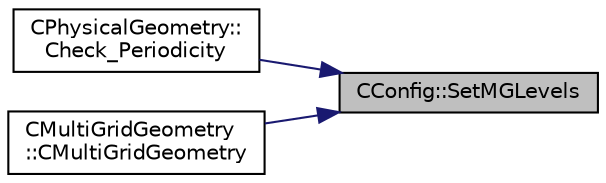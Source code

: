 digraph "CConfig::SetMGLevels"
{
 // LATEX_PDF_SIZE
  edge [fontname="Helvetica",fontsize="10",labelfontname="Helvetica",labelfontsize="10"];
  node [fontname="Helvetica",fontsize="10",shape=record];
  rankdir="RL";
  Node1 [label="CConfig::SetMGLevels",height=0.2,width=0.4,color="black", fillcolor="grey75", style="filled", fontcolor="black",tooltip="Set the number of multigrid levels."];
  Node1 -> Node2 [dir="back",color="midnightblue",fontsize="10",style="solid",fontname="Helvetica"];
  Node2 [label="CPhysicalGeometry::\lCheck_Periodicity",height=0.2,width=0.4,color="black", fillcolor="white", style="filled",URL="$classCPhysicalGeometry.html#aefb49eb19a8516eac711b7fd0214ae74",tooltip="Check the mesh for periodicity and deactivate multigrid if periodicity is found."];
  Node1 -> Node3 [dir="back",color="midnightblue",fontsize="10",style="solid",fontname="Helvetica"];
  Node3 [label="CMultiGridGeometry\l::CMultiGridGeometry",height=0.2,width=0.4,color="black", fillcolor="white", style="filled",URL="$classCMultiGridGeometry.html#a59a712b6935d3057542cc1481e44c1c3",tooltip="Constructor of the class."];
}
